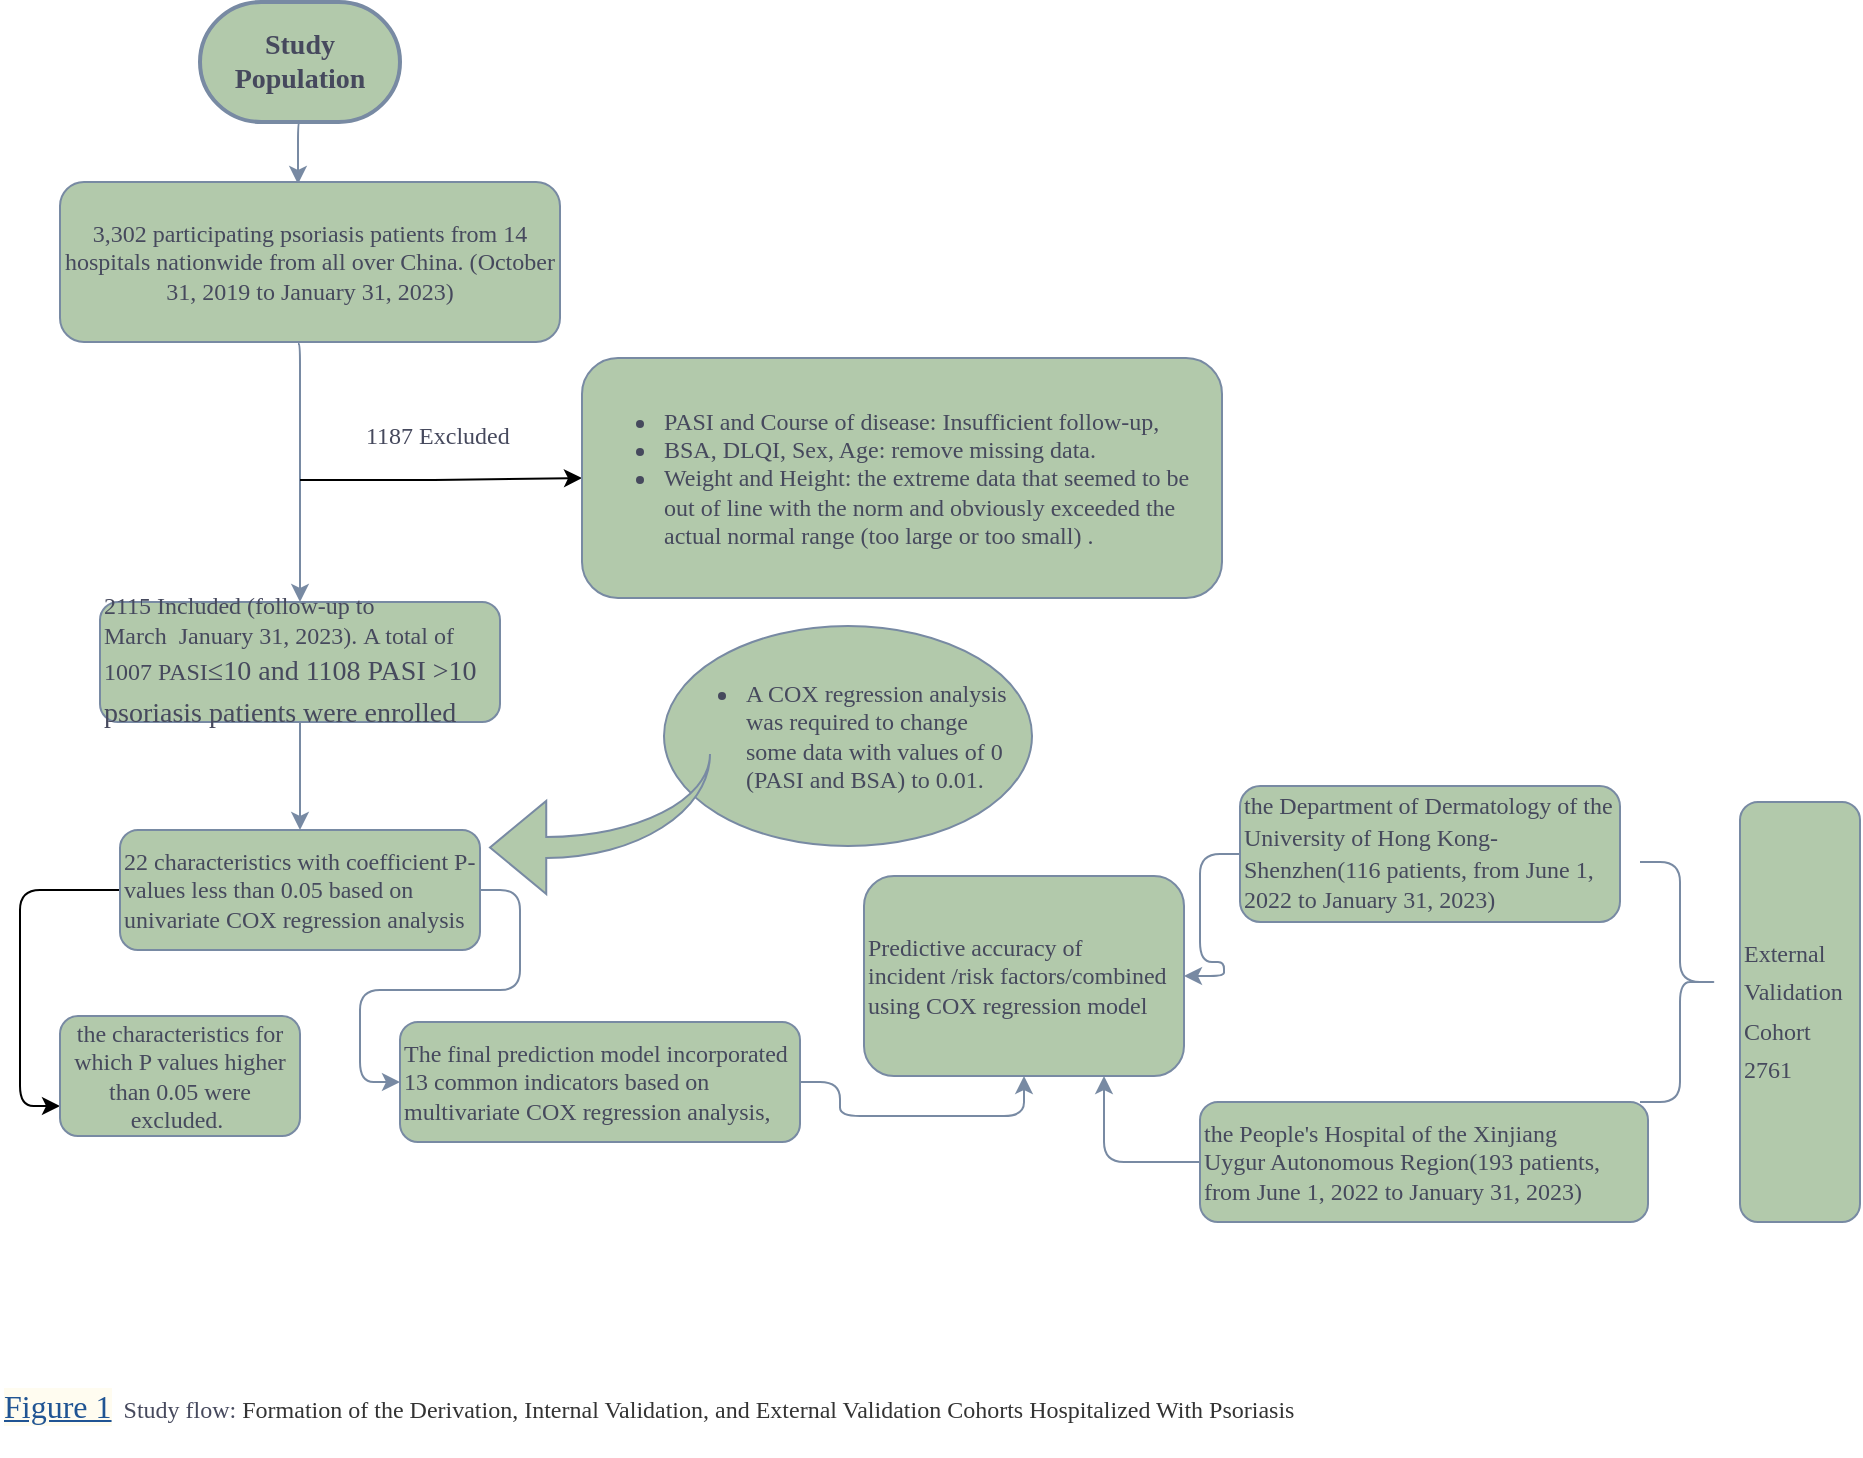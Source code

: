 <mxfile version="21.1.7" type="github">
  <diagram name="第 1 页" id="U4mesdBTffYrPHzzo0_h">
    <mxGraphModel dx="1744" dy="840" grid="0" gridSize="10" guides="1" tooltips="1" connect="1" arrows="1" fold="1" page="1" pageScale="1" pageWidth="1169" pageHeight="827" math="0" shadow="0">
      <root>
        <mxCell id="0" />
        <mxCell id="1" parent="0" />
        <mxCell id="yFWF_R06-EUS3LjBShWH-6" style="edgeStyle=orthogonalEdgeStyle;rounded=1;orthogonalLoop=1;jettySize=auto;html=1;exitX=0.5;exitY=1;exitDx=0;exitDy=0;fontFamily=Times New Roman;labelBackgroundColor=none;verticalAlign=middle;labelBorderColor=none;strokeColor=#788AA3;fontColor=default;" edge="1" parent="1" target="yFWF_R06-EUS3LjBShWH-2">
          <mxGeometry relative="1" as="geometry">
            <mxPoint x="259.0" y="201" as="sourcePoint" />
            <Array as="points">
              <mxPoint x="260" y="201" />
            </Array>
          </mxGeometry>
        </mxCell>
        <mxCell id="yFWF_R06-EUS3LjBShWH-2" value="2115 Included (follow-up to March&amp;nbsp;&amp;nbsp;January 31, 2023).&amp;nbsp;A total of 1007 PASI&lt;span style=&quot;font-size:10.5pt;mso-bidi-font-size:12.0pt;line-height:150%;font-family:&lt;br/&gt;宋体;mso-ascii-font-family:&amp;quot;Times New Roman&amp;quot;;mso-fareast-theme-font:minor-fareast;&lt;br/&gt;mso-hansi-font-family:&amp;quot;Times New Roman&amp;quot;;mso-bidi-font-family:&amp;quot;Times New Roman&amp;quot;;&lt;br/&gt;mso-bidi-theme-font:minor-bidi;mso-font-kerning:1.0pt;mso-ansi-language:EN-US;&lt;br/&gt;mso-fareast-language:ZH-CN;mso-bidi-language:AR-SA&quot; lang=&quot;ZH-CN&quot;&gt;≤&lt;/span&gt;&lt;span style=&quot;font-size:10.5pt;mso-bidi-font-size:12.0pt;line-height:150%;font-family:&lt;br/&gt;&amp;quot;Times New Roman&amp;quot;,serif;mso-fareast-font-family:宋体;mso-fareast-theme-font:minor-fareast;&lt;br/&gt;mso-bidi-theme-font:minor-bidi;mso-font-kerning:1.0pt;mso-ansi-language:EN-US;&lt;br/&gt;mso-fareast-language:ZH-CN;mso-bidi-language:AR-SA&quot;&gt;10 and 1108 PASI &amp;gt;10&lt;br/&gt;psoriasis patients were enrolled&lt;/span&gt;" style="rounded=1;whiteSpace=wrap;html=1;fontFamily=Times New Roman;labelBackgroundColor=none;verticalAlign=middle;labelBorderColor=none;fillColor=#B2C9AB;strokeColor=#788AA3;fontColor=#46495D;container=0;align=left;" vertex="1" parent="1">
          <mxGeometry x="160" y="330" width="200" height="60" as="geometry" />
        </mxCell>
        <mxCell id="yFWF_R06-EUS3LjBShWH-3" value="&lt;a style=&quot;box-sizing: inherit; background-color: rgb(255, 252, 240); color: rgb(32, 84, 147); cursor: pointer; outline: 0px; margin-top: 0px; margin-bottom: 0px; font-size: 16px; display: inline-block !important;&quot; target=&quot;figure&quot; href=&quot;https://www.ncbi.nlm.nih.gov/pmc/articles/PMC5820711/figure/joi170125f1/&quot; class=&quot;figpopup&quot;&gt;Figure 1&lt;/a&gt;&amp;nbsp;&amp;nbsp;Study flow:&amp;nbsp;&lt;font color=&quot;#333333&quot;&gt;Formation of the Derivation, Internal Validation, and External Validation Cohorts Hospitalized With Psoriasis&lt;/font&gt;" style="text;whiteSpace=wrap;html=1;fontFamily=Times New Roman;labelBackgroundColor=none;verticalAlign=middle;labelBorderColor=none;fontColor=#46495D;rounded=1;container=0;" vertex="1" parent="1">
          <mxGeometry x="110" y="707" width="727" height="50" as="geometry" />
        </mxCell>
        <mxCell id="yFWF_R06-EUS3LjBShWH-7" value="" style="endArrow=classic;html=1;rounded=1;entryX=0;entryY=0.5;entryDx=0;entryDy=0;fontFamily=Times New Roman;labelBackgroundColor=none;verticalAlign=middle;labelBorderColor=none;strokeColor=#000000;fontColor=default;" edge="1" parent="1" target="yFWF_R06-EUS3LjBShWH-55">
          <mxGeometry width="50" height="50" relative="1" as="geometry">
            <mxPoint x="260" y="269" as="sourcePoint" />
            <mxPoint x="400.0" y="268.0" as="targetPoint" />
            <Array as="points">
              <mxPoint x="327" y="269" />
            </Array>
          </mxGeometry>
        </mxCell>
        <mxCell id="yFWF_R06-EUS3LjBShWH-22" value="&lt;p style=&quot;line-height: 160%;&quot;&gt;External Validation Cohort&lt;br&gt;2761&lt;/p&gt;" style="rounded=1;whiteSpace=wrap;html=1;align=left;direction=south;fontFamily=Times New Roman;labelBackgroundColor=none;verticalAlign=middle;labelBorderColor=none;fillColor=#B2C9AB;strokeColor=#788AA3;fontColor=#46495D;container=0;" vertex="1" parent="1">
          <mxGeometry x="980" y="430" width="60" height="210" as="geometry" />
        </mxCell>
        <mxCell id="yFWF_R06-EUS3LjBShWH-23" value="&lt;p style=&quot;border-color: var(--border-color); line-height: 15.6px;&quot;&gt;the Department of Dermatology of the University of Hong Kong-Shenzhen(116 patients, from June 1, 2022 to January 31, 2023)&lt;/p&gt;" style="rounded=1;whiteSpace=wrap;html=1;align=left;fontFamily=Times New Roman;labelBackgroundColor=none;verticalAlign=middle;labelBorderColor=none;fillColor=#B2C9AB;strokeColor=#788AA3;fontColor=#46495D;container=0;" vertex="1" parent="1">
          <mxGeometry x="730" y="422" width="190" height="68" as="geometry" />
        </mxCell>
        <mxCell id="yFWF_R06-EUS3LjBShWH-24" value="&lt;div&gt;the People&#39;s Hospital of the Xinjiang&lt;/div&gt;&lt;div&gt;Uygur Autonomous Region(193 patients,&amp;nbsp;&lt;/div&gt;&lt;div&gt;from June 1, 2022 to January 31, 2023&lt;span style=&quot;background-color: transparent;&quot;&gt;)&lt;/span&gt;&lt;/div&gt;" style="rounded=1;whiteSpace=wrap;html=1;align=left;fontFamily=Times New Roman;labelBackgroundColor=none;verticalAlign=middle;labelBorderColor=none;fillColor=#B2C9AB;strokeColor=#788AA3;fontColor=#46495D;container=0;" vertex="1" parent="1">
          <mxGeometry x="710" y="580" width="224" height="60" as="geometry" />
        </mxCell>
        <mxCell id="yFWF_R06-EUS3LjBShWH-63" style="edgeStyle=orthogonalEdgeStyle;rounded=1;orthogonalLoop=1;jettySize=auto;html=1;exitX=0;exitY=0.5;exitDx=0;exitDy=0;entryX=0;entryY=0.75;entryDx=0;entryDy=0;" edge="1" parent="1" source="yFWF_R06-EUS3LjBShWH-28" target="yFWF_R06-EUS3LjBShWH-41">
          <mxGeometry relative="1" as="geometry" />
        </mxCell>
        <mxCell id="yFWF_R06-EUS3LjBShWH-28" value="22 characteristics with coefficient P-values less than 0.05&amp;nbsp;based on univariate COX regression analysis" style="rounded=1;whiteSpace=wrap;html=1;align=left;fontFamily=Times New Roman;labelBackgroundColor=none;verticalAlign=middle;labelBorderColor=none;fillColor=#B2C9AB;strokeColor=#788AA3;fontColor=#46495D;container=0;" vertex="1" parent="1">
          <mxGeometry x="170" y="444" width="180" height="60" as="geometry" />
        </mxCell>
        <mxCell id="yFWF_R06-EUS3LjBShWH-30" style="edgeStyle=orthogonalEdgeStyle;rounded=1;orthogonalLoop=1;jettySize=auto;html=1;exitX=0.5;exitY=1;exitDx=0;exitDy=0;entryX=0.5;entryY=0;entryDx=0;entryDy=0;fontFamily=Times New Roman;labelBackgroundColor=none;verticalAlign=middle;labelBorderColor=none;strokeColor=#788AA3;fontColor=default;" edge="1" parent="1" source="yFWF_R06-EUS3LjBShWH-2" target="yFWF_R06-EUS3LjBShWH-28">
          <mxGeometry relative="1" as="geometry">
            <mxPoint x="170" y="500" as="sourcePoint" />
          </mxGeometry>
        </mxCell>
        <mxCell id="yFWF_R06-EUS3LjBShWH-29" value="The final prediction model incorporated 13 common indicators based on multivariate COX regression analysis,&amp;nbsp;" style="rounded=1;whiteSpace=wrap;html=1;align=left;fontFamily=Times New Roman;labelBackgroundColor=none;verticalAlign=middle;labelBorderColor=none;fillColor=#B2C9AB;strokeColor=#788AA3;fontColor=#46495D;container=0;" vertex="1" parent="1">
          <mxGeometry x="310" y="540" width="200" height="60" as="geometry" />
        </mxCell>
        <mxCell id="yFWF_R06-EUS3LjBShWH-31" style="edgeStyle=orthogonalEdgeStyle;rounded=1;orthogonalLoop=1;jettySize=auto;html=1;exitX=1;exitY=0.5;exitDx=0;exitDy=0;entryX=0;entryY=0.5;entryDx=0;entryDy=0;fontFamily=Times New Roman;labelBackgroundColor=none;verticalAlign=middle;labelBorderColor=none;strokeColor=#788AA3;fontColor=default;" edge="1" parent="1" source="yFWF_R06-EUS3LjBShWH-28" target="yFWF_R06-EUS3LjBShWH-29">
          <mxGeometry relative="1" as="geometry" />
        </mxCell>
        <mxCell id="yFWF_R06-EUS3LjBShWH-35" style="edgeStyle=orthogonalEdgeStyle;rounded=1;orthogonalLoop=1;jettySize=auto;html=1;exitX=0.5;exitY=1;exitDx=0;exitDy=0;exitPerimeter=0;fontFamily=Times New Roman;labelBackgroundColor=none;verticalAlign=middle;labelBorderColor=none;strokeColor=#788AA3;fontColor=default;" edge="1" parent="1" source="yFWF_R06-EUS3LjBShWH-34">
          <mxGeometry relative="1" as="geometry">
            <mxPoint x="259.0" y="121" as="targetPoint" />
          </mxGeometry>
        </mxCell>
        <mxCell id="yFWF_R06-EUS3LjBShWH-34" value="&lt;b&gt;&lt;font style=&quot;font-size: 14px;&quot;&gt;Study Population&lt;/font&gt;&lt;/b&gt;" style="strokeWidth=2;html=1;shape=mxgraph.flowchart.terminator;whiteSpace=wrap;fontFamily=Times New Roman;labelBackgroundColor=none;verticalAlign=middle;labelBorderColor=none;fillColor=#B2C9AB;strokeColor=#788AA3;fontColor=#46495D;rounded=1;container=0;" vertex="1" parent="1">
          <mxGeometry x="210" y="30" width="100" height="60" as="geometry" />
        </mxCell>
        <mxCell id="yFWF_R06-EUS3LjBShWH-41" value="&lt;span&gt;&lt;/span&gt;the characteristics for which P values higher than 0.05 were excluded.&lt;span&gt;&amp;nbsp;&lt;/span&gt;" style="rounded=1;whiteSpace=wrap;html=1;fontFamily=Times New Roman;labelBackgroundColor=none;verticalAlign=middle;labelBorderColor=none;fillColor=#B2C9AB;strokeColor=#788AA3;fontColor=#46495D;container=0;" vertex="1" parent="1">
          <mxGeometry x="140" y="537" width="120" height="60" as="geometry" />
        </mxCell>
        <mxCell id="yFWF_R06-EUS3LjBShWH-46" value="&lt;div style=&quot;border-color: var(--border-color);&quot;&gt;Predictive accuracy of incident&amp;nbsp;&lt;span style=&quot;&quot;&gt;/risk&amp;nbsp;&lt;/span&gt;&lt;span style=&quot;&quot;&gt;factors/combined using COX&amp;nbsp;&lt;/span&gt;&lt;span style=&quot;&quot;&gt;regression model&lt;/span&gt;&lt;/div&gt;" style="rounded=1;whiteSpace=wrap;html=1;align=left;fontFamily=Times New Roman;labelBackgroundColor=none;verticalAlign=middle;labelBorderColor=none;fillColor=#B2C9AB;strokeColor=#788AA3;fontColor=#46495D;container=0;" vertex="1" parent="1">
          <mxGeometry x="542" y="467" width="160" height="100" as="geometry" />
        </mxCell>
        <mxCell id="yFWF_R06-EUS3LjBShWH-50" style="edgeStyle=orthogonalEdgeStyle;rounded=1;orthogonalLoop=1;jettySize=auto;html=1;exitX=0;exitY=0.5;exitDx=0;exitDy=0;entryX=1;entryY=0.5;entryDx=0;entryDy=0;fontFamily=Times New Roman;labelBackgroundColor=none;verticalAlign=middle;labelBorderColor=none;strokeColor=#788AA3;fontColor=default;" edge="1" parent="1" source="yFWF_R06-EUS3LjBShWH-23" target="yFWF_R06-EUS3LjBShWH-46">
          <mxGeometry relative="1" as="geometry" />
        </mxCell>
        <mxCell id="yFWF_R06-EUS3LjBShWH-54" value="" style="shape=curlyBracket;whiteSpace=wrap;html=1;rounded=1;flipH=1;labelPosition=right;verticalLabelPosition=middle;align=left;verticalAlign=middle;fontFamily=Times New Roman;labelBackgroundColor=none;labelBorderColor=none;fillColor=#B2C9AB;strokeColor=#788AA3;fontColor=#46495D;container=0;" vertex="1" parent="1">
          <mxGeometry x="930" y="460" width="40" height="120" as="geometry" />
        </mxCell>
        <mxCell id="yFWF_R06-EUS3LjBShWH-55" value="&lt;div style=&quot;border-color: var(--border-color); text-align: left;&quot;&gt;&lt;ul&gt;&lt;li&gt;&lt;span style=&quot;&quot;&gt;PASI and Course of disease: Insufficient follow-up,&lt;/span&gt;&lt;br&gt;&lt;/li&gt;&lt;li&gt;&lt;font&gt;BSA, DLQI, Sex, Age: remove missing data.&amp;nbsp;&lt;/font&gt;&lt;/li&gt;&lt;li&gt;&lt;font&gt;Weight and Height: the extreme data that seemed to be out of line with the norm and obviously exceeded the actual normal range (too large or too small) .&lt;/font&gt;&lt;/li&gt;&lt;/ul&gt;&lt;/div&gt;" style="rounded=1;whiteSpace=wrap;html=1;fontFamily=Times New Roman;labelBackgroundColor=none;verticalAlign=middle;labelBorderColor=none;fillColor=#B2C9AB;strokeColor=#788AA3;fontColor=#46495D;container=0;" vertex="1" parent="1">
          <mxGeometry x="401" y="208" width="320" height="120" as="geometry" />
        </mxCell>
        <mxCell id="yFWF_R06-EUS3LjBShWH-56" value="1187 Excluded" style="text;whiteSpace=wrap;html=1;fontFamily=Times New Roman;labelBackgroundColor=none;verticalAlign=middle;labelBorderColor=none;fontColor=#46495D;rounded=1;container=0;" vertex="1" parent="1">
          <mxGeometry x="291" y="232" width="100" height="30" as="geometry" />
        </mxCell>
        <mxCell id="yFWF_R06-EUS3LjBShWH-57" value="3,302 participating psoriasis patients from 14 hospitals nationwide from all over China. (&lt;span style=&quot;border-color: var(--border-color); text-align: left;&quot;&gt;October 31, 2019 to January 31, 2023&lt;/span&gt;&lt;span style=&quot;border-color: var(--border-color); text-align: left;&quot;&gt;)&lt;/span&gt;" style="rounded=1;whiteSpace=wrap;html=1;fontFamily=Times New Roman;labelBackgroundColor=none;verticalAlign=middle;labelBorderColor=none;fillColor=#B2C9AB;strokeColor=#788AA3;fontColor=#46495D;container=0;" vertex="1" parent="1">
          <mxGeometry x="140" y="120" width="250" height="80" as="geometry" />
        </mxCell>
        <mxCell id="yFWF_R06-EUS3LjBShWH-60" value="&lt;p style=&quot;line-height: 100%;&quot;&gt;&lt;/p&gt;&lt;ul&gt;&lt;li style=&quot;text-align: left;&quot;&gt;A COX regression analysis was required to change some&amp;nbsp;&lt;span style=&quot;border-color: var(--border-color);&quot;&gt;data with values of 0 (PASI and BSA) to 0.01.&lt;/span&gt;&lt;/li&gt;&lt;/ul&gt;&lt;p&gt;&lt;/p&gt;" style="shape=ellipse;html=1;dashed=0;whiteSpace=wrap;perimeter=ellipsePerimeter;fontFamily=Times New Roman;labelBackgroundColor=none;verticalAlign=middle;labelBorderColor=none;fillColor=#B2C9AB;strokeColor=#788AA3;fontColor=#46495D;rounded=1;container=0;align=center;" vertex="1" parent="1">
          <mxGeometry x="442" y="342" width="184" height="110" as="geometry" />
        </mxCell>
        <mxCell id="yFWF_R06-EUS3LjBShWH-61" value="" style="html=1;shadow=0;dashed=0;align=center;verticalAlign=middle;shape=mxgraph.arrows2.jumpInArrow;dy=5.26;dx=28.12;arrowHead=46.55;rotation=-90;fontFamily=Times New Roman;labelBackgroundColor=none;labelBorderColor=none;fillColor=#B2C9AB;strokeColor=#788AA3;fontColor=#46495D;rounded=1;container=0;direction=north;" vertex="1" parent="1">
          <mxGeometry x="375" y="386" width="70" height="110" as="geometry" />
        </mxCell>
        <mxCell id="yFWF_R06-EUS3LjBShWH-53" style="edgeStyle=orthogonalEdgeStyle;rounded=1;orthogonalLoop=1;jettySize=auto;html=1;exitX=0;exitY=0.5;exitDx=0;exitDy=0;entryX=0.75;entryY=1;entryDx=0;entryDy=0;fontFamily=Times New Roman;labelBackgroundColor=none;verticalAlign=middle;labelBorderColor=none;strokeColor=#788AA3;fontColor=default;" edge="1" parent="1" source="yFWF_R06-EUS3LjBShWH-24" target="yFWF_R06-EUS3LjBShWH-46">
          <mxGeometry relative="1" as="geometry" />
        </mxCell>
        <mxCell id="yFWF_R06-EUS3LjBShWH-52" style="edgeStyle=orthogonalEdgeStyle;rounded=1;orthogonalLoop=1;jettySize=auto;html=1;exitX=1;exitY=0.5;exitDx=0;exitDy=0;entryX=0.5;entryY=1;entryDx=0;entryDy=0;fontFamily=Times New Roman;labelBackgroundColor=none;verticalAlign=middle;labelBorderColor=none;strokeColor=#788AA3;fontColor=default;" edge="1" parent="1" source="yFWF_R06-EUS3LjBShWH-29" target="yFWF_R06-EUS3LjBShWH-46">
          <mxGeometry relative="1" as="geometry" />
        </mxCell>
      </root>
    </mxGraphModel>
  </diagram>
</mxfile>
